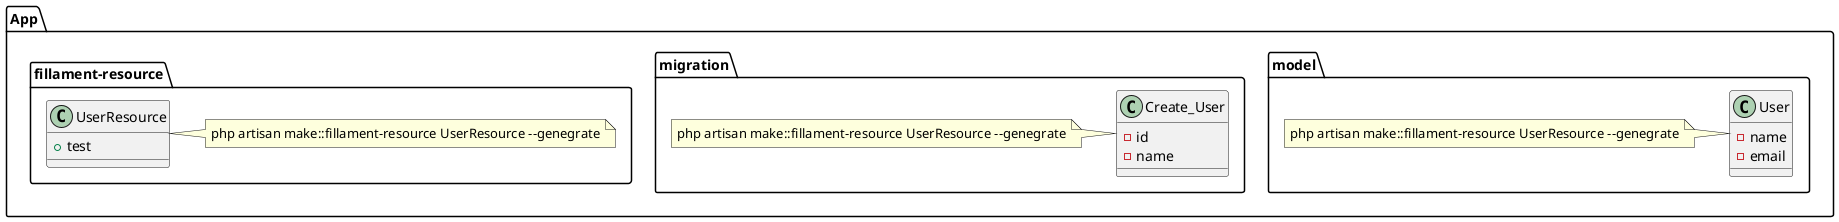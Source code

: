 @startuml 

package App{
    package model {
        class User{
            -name
            -email
        }
note left : php artisan make::fillament-resource UserResource --genegrate
    }
    package migration{
        class Create_User{
            -id 
            -name 
        }
note left : php artisan make::fillament-resource UserResource --genegrate
    }
    package fillament-resource{
        class UserResource{
            +test
        }
note right : php artisan make::fillament-resource UserResource --genegrate
    }
}

@enduml